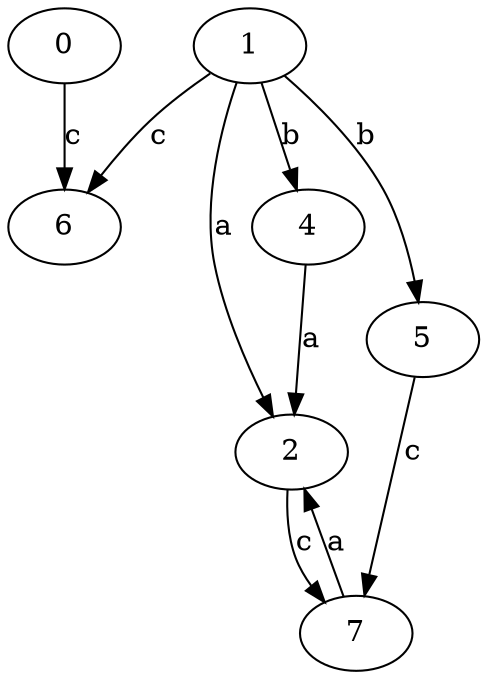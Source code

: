 strict digraph  {
0;
1;
2;
4;
5;
6;
7;
0 -> 6  [label=c];
1 -> 2  [label=a];
1 -> 4  [label=b];
1 -> 5  [label=b];
1 -> 6  [label=c];
2 -> 7  [label=c];
4 -> 2  [label=a];
5 -> 7  [label=c];
7 -> 2  [label=a];
}
